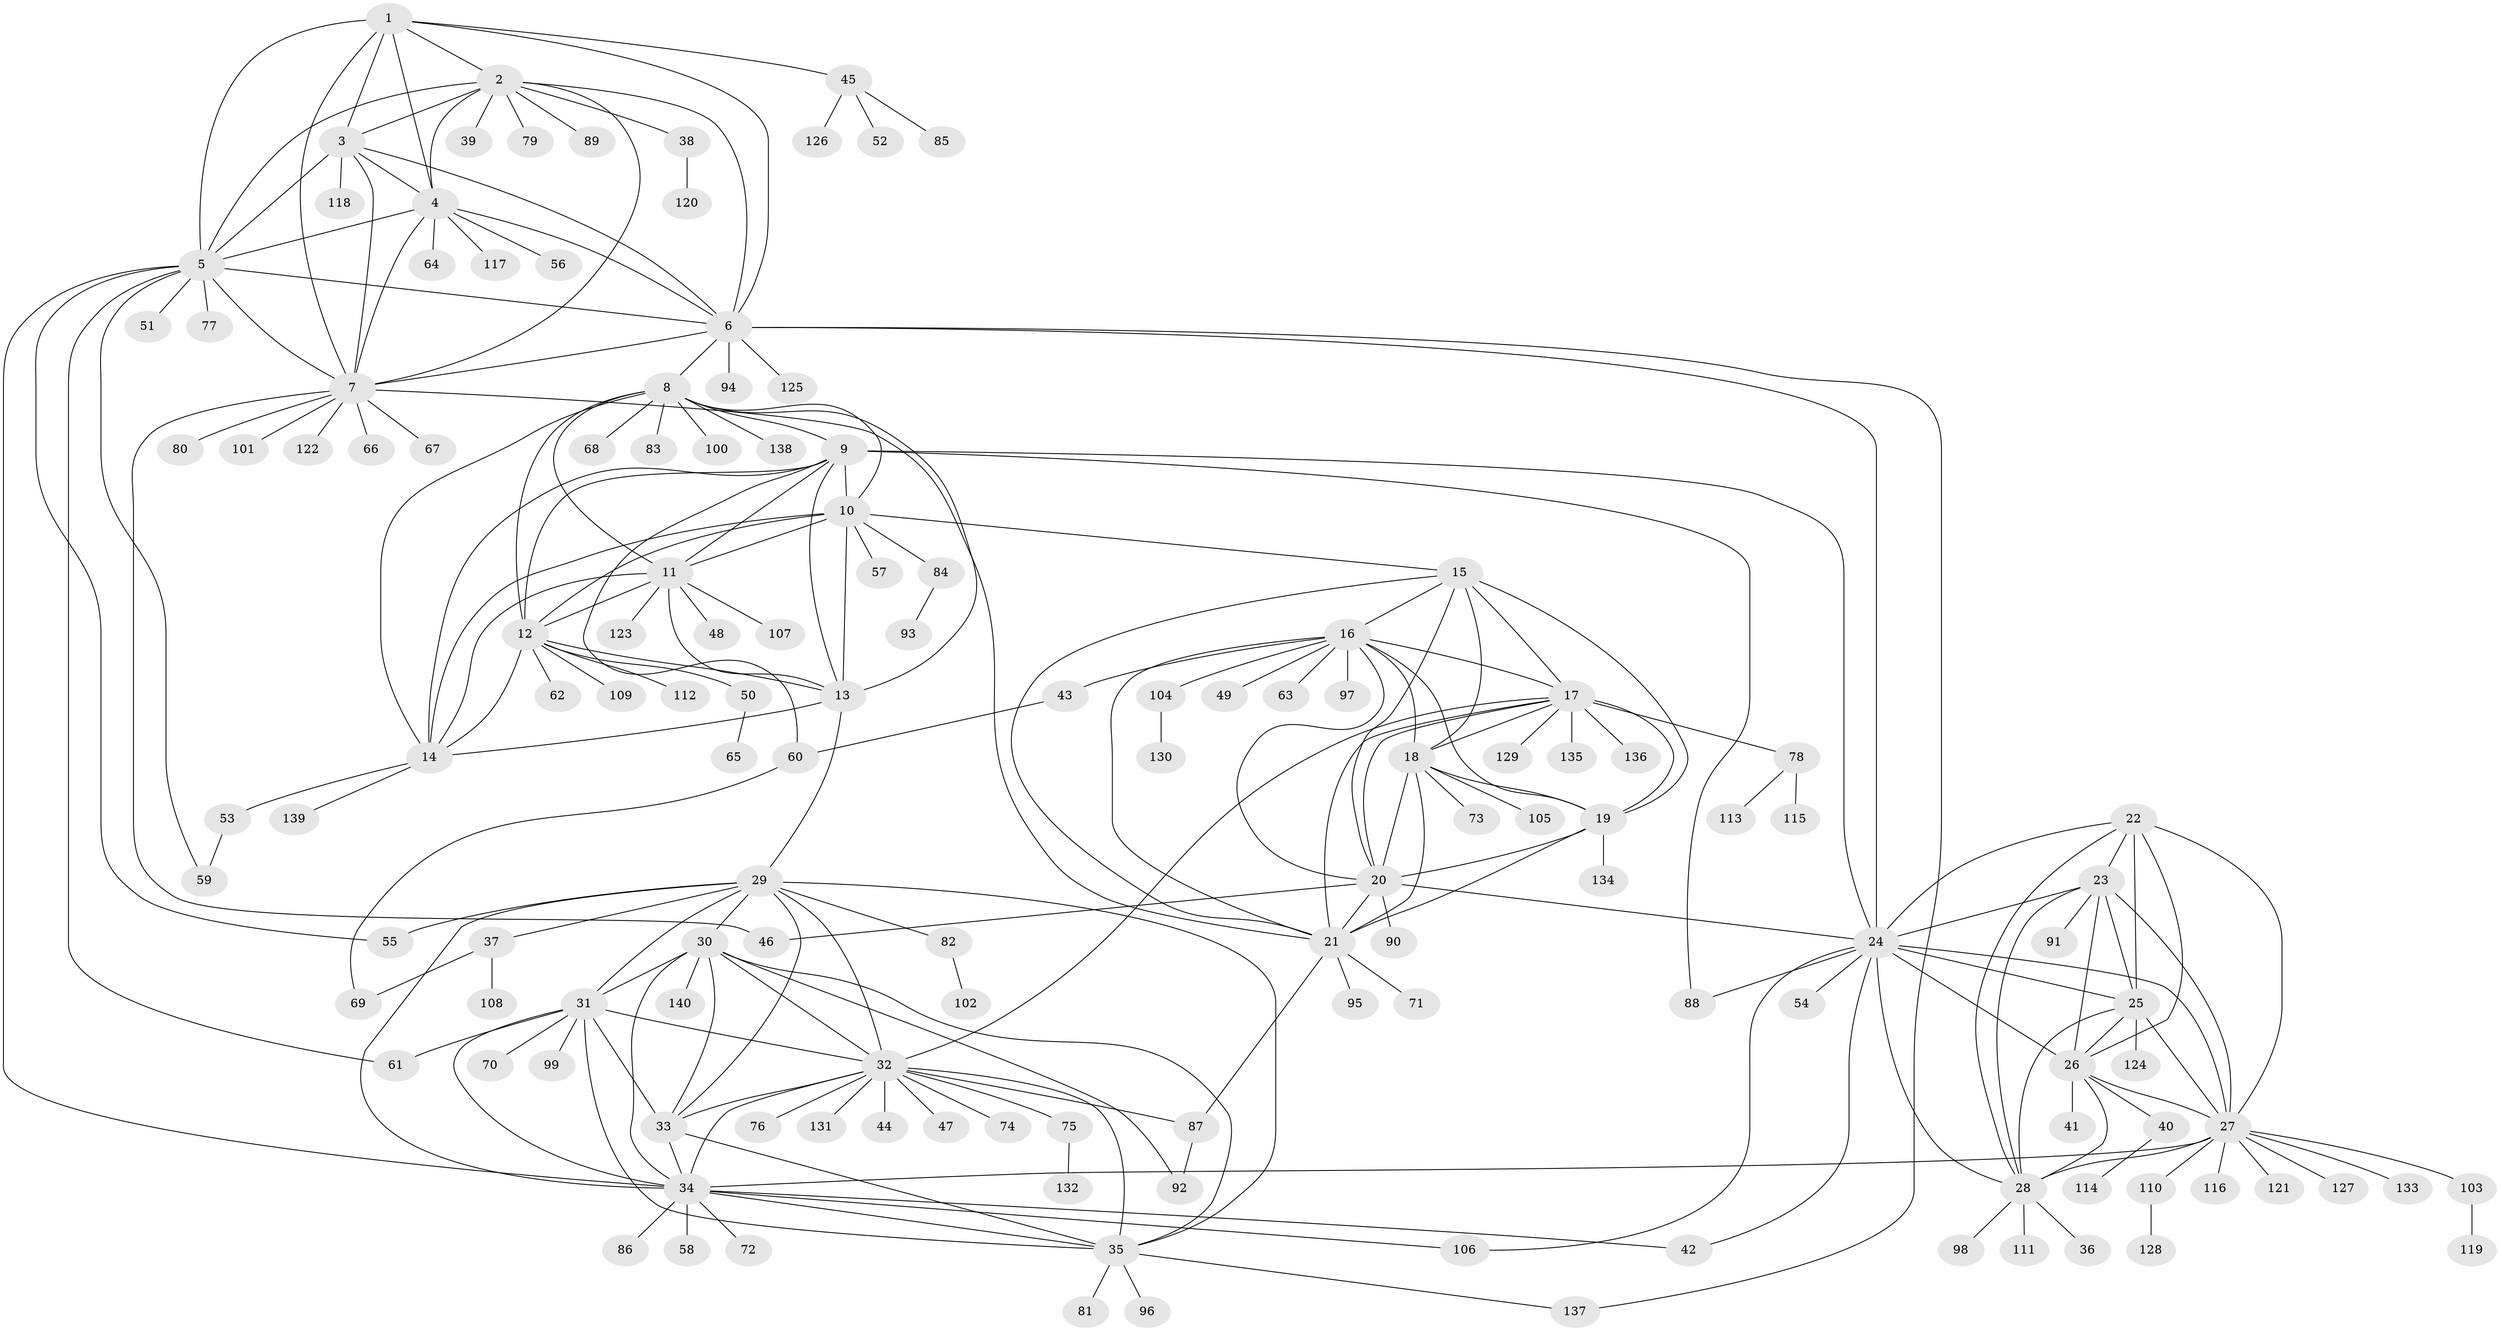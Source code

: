 // Generated by graph-tools (version 1.1) at 2025/02/03/09/25 03:02:32]
// undirected, 140 vertices, 232 edges
graph export_dot {
graph [start="1"]
  node [color=gray90,style=filled];
  1;
  2;
  3;
  4;
  5;
  6;
  7;
  8;
  9;
  10;
  11;
  12;
  13;
  14;
  15;
  16;
  17;
  18;
  19;
  20;
  21;
  22;
  23;
  24;
  25;
  26;
  27;
  28;
  29;
  30;
  31;
  32;
  33;
  34;
  35;
  36;
  37;
  38;
  39;
  40;
  41;
  42;
  43;
  44;
  45;
  46;
  47;
  48;
  49;
  50;
  51;
  52;
  53;
  54;
  55;
  56;
  57;
  58;
  59;
  60;
  61;
  62;
  63;
  64;
  65;
  66;
  67;
  68;
  69;
  70;
  71;
  72;
  73;
  74;
  75;
  76;
  77;
  78;
  79;
  80;
  81;
  82;
  83;
  84;
  85;
  86;
  87;
  88;
  89;
  90;
  91;
  92;
  93;
  94;
  95;
  96;
  97;
  98;
  99;
  100;
  101;
  102;
  103;
  104;
  105;
  106;
  107;
  108;
  109;
  110;
  111;
  112;
  113;
  114;
  115;
  116;
  117;
  118;
  119;
  120;
  121;
  122;
  123;
  124;
  125;
  126;
  127;
  128;
  129;
  130;
  131;
  132;
  133;
  134;
  135;
  136;
  137;
  138;
  139;
  140;
  1 -- 2;
  1 -- 3;
  1 -- 4;
  1 -- 5;
  1 -- 6;
  1 -- 7;
  1 -- 45;
  2 -- 3;
  2 -- 4;
  2 -- 5;
  2 -- 6;
  2 -- 7;
  2 -- 38;
  2 -- 39;
  2 -- 79;
  2 -- 89;
  3 -- 4;
  3 -- 5;
  3 -- 6;
  3 -- 7;
  3 -- 118;
  4 -- 5;
  4 -- 6;
  4 -- 7;
  4 -- 56;
  4 -- 64;
  4 -- 117;
  5 -- 6;
  5 -- 7;
  5 -- 34;
  5 -- 51;
  5 -- 55;
  5 -- 59;
  5 -- 61;
  5 -- 77;
  6 -- 7;
  6 -- 8;
  6 -- 24;
  6 -- 94;
  6 -- 125;
  6 -- 137;
  7 -- 21;
  7 -- 46;
  7 -- 66;
  7 -- 67;
  7 -- 80;
  7 -- 101;
  7 -- 122;
  8 -- 9;
  8 -- 10;
  8 -- 11;
  8 -- 12;
  8 -- 13;
  8 -- 14;
  8 -- 68;
  8 -- 83;
  8 -- 100;
  8 -- 138;
  9 -- 10;
  9 -- 11;
  9 -- 12;
  9 -- 13;
  9 -- 14;
  9 -- 24;
  9 -- 60;
  9 -- 88;
  10 -- 11;
  10 -- 12;
  10 -- 13;
  10 -- 14;
  10 -- 15;
  10 -- 57;
  10 -- 84;
  11 -- 12;
  11 -- 13;
  11 -- 14;
  11 -- 48;
  11 -- 107;
  11 -- 123;
  12 -- 13;
  12 -- 14;
  12 -- 50;
  12 -- 62;
  12 -- 109;
  12 -- 112;
  13 -- 14;
  13 -- 29;
  14 -- 53;
  14 -- 139;
  15 -- 16;
  15 -- 17;
  15 -- 18;
  15 -- 19;
  15 -- 20;
  15 -- 21;
  16 -- 17;
  16 -- 18;
  16 -- 19;
  16 -- 20;
  16 -- 21;
  16 -- 43;
  16 -- 49;
  16 -- 63;
  16 -- 97;
  16 -- 104;
  17 -- 18;
  17 -- 19;
  17 -- 20;
  17 -- 21;
  17 -- 32;
  17 -- 78;
  17 -- 129;
  17 -- 135;
  17 -- 136;
  18 -- 19;
  18 -- 20;
  18 -- 21;
  18 -- 73;
  18 -- 105;
  19 -- 20;
  19 -- 21;
  19 -- 134;
  20 -- 21;
  20 -- 24;
  20 -- 46;
  20 -- 90;
  21 -- 71;
  21 -- 87;
  21 -- 95;
  22 -- 23;
  22 -- 24;
  22 -- 25;
  22 -- 26;
  22 -- 27;
  22 -- 28;
  23 -- 24;
  23 -- 25;
  23 -- 26;
  23 -- 27;
  23 -- 28;
  23 -- 91;
  24 -- 25;
  24 -- 26;
  24 -- 27;
  24 -- 28;
  24 -- 42;
  24 -- 54;
  24 -- 88;
  24 -- 106;
  25 -- 26;
  25 -- 27;
  25 -- 28;
  25 -- 124;
  26 -- 27;
  26 -- 28;
  26 -- 40;
  26 -- 41;
  27 -- 28;
  27 -- 34;
  27 -- 103;
  27 -- 110;
  27 -- 116;
  27 -- 121;
  27 -- 127;
  27 -- 133;
  28 -- 36;
  28 -- 98;
  28 -- 111;
  29 -- 30;
  29 -- 31;
  29 -- 32;
  29 -- 33;
  29 -- 34;
  29 -- 35;
  29 -- 37;
  29 -- 55;
  29 -- 82;
  30 -- 31;
  30 -- 32;
  30 -- 33;
  30 -- 34;
  30 -- 35;
  30 -- 92;
  30 -- 140;
  31 -- 32;
  31 -- 33;
  31 -- 34;
  31 -- 35;
  31 -- 61;
  31 -- 70;
  31 -- 99;
  32 -- 33;
  32 -- 34;
  32 -- 35;
  32 -- 44;
  32 -- 47;
  32 -- 74;
  32 -- 75;
  32 -- 76;
  32 -- 87;
  32 -- 131;
  33 -- 34;
  33 -- 35;
  34 -- 35;
  34 -- 42;
  34 -- 58;
  34 -- 72;
  34 -- 86;
  34 -- 106;
  35 -- 81;
  35 -- 96;
  35 -- 137;
  37 -- 69;
  37 -- 108;
  38 -- 120;
  40 -- 114;
  43 -- 60;
  45 -- 52;
  45 -- 85;
  45 -- 126;
  50 -- 65;
  53 -- 59;
  60 -- 69;
  75 -- 132;
  78 -- 113;
  78 -- 115;
  82 -- 102;
  84 -- 93;
  87 -- 92;
  103 -- 119;
  104 -- 130;
  110 -- 128;
}
